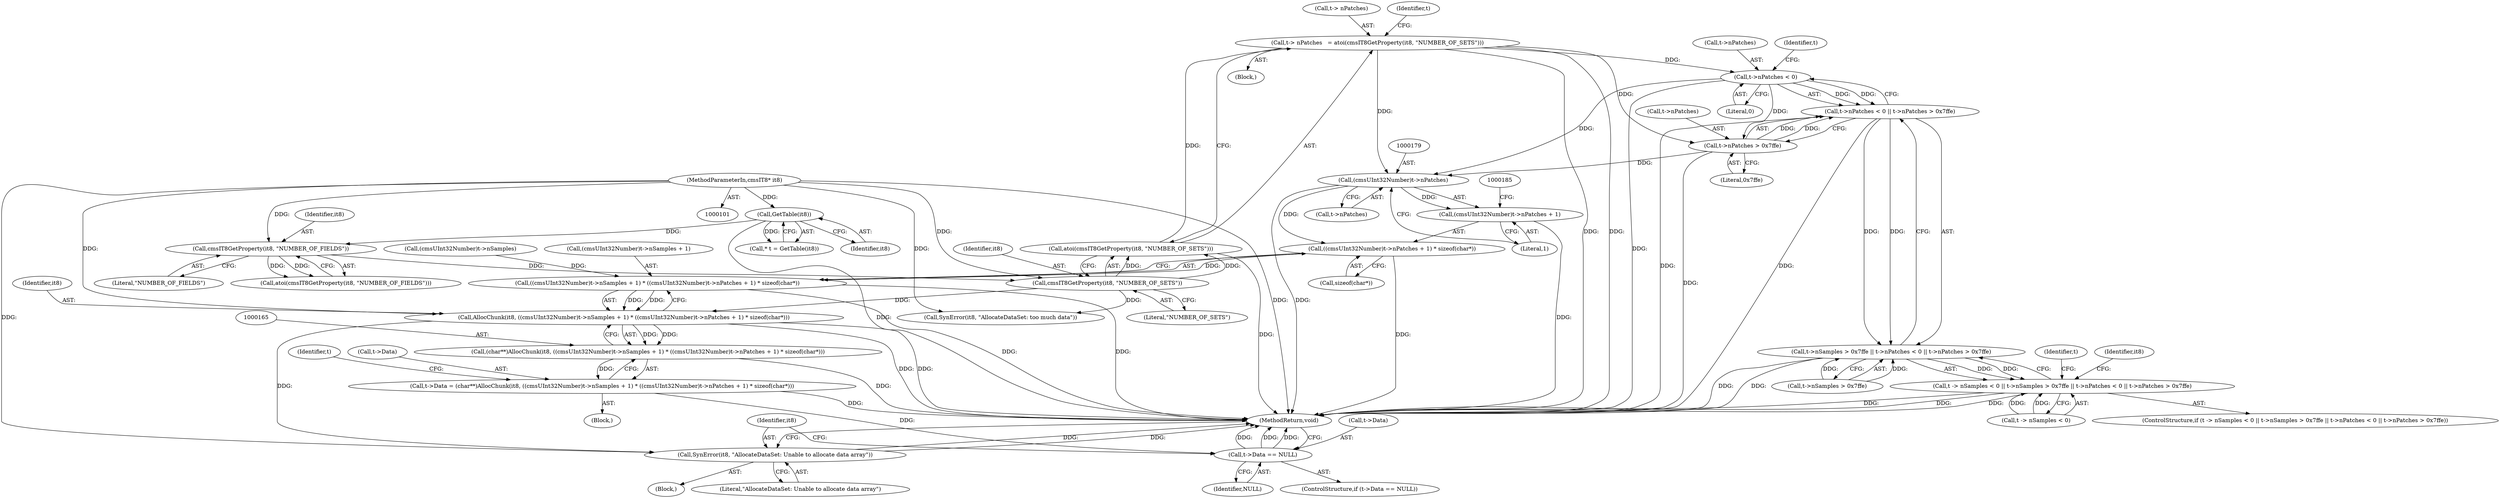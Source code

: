 digraph "0_Little-CMS_768f70ca405cd3159d990e962d54456773bb8cf8@pointer" {
"1000144" [label="(Call,t->nPatches < 0)"];
"1000122" [label="(Call,t-> nPatches   = atoi(cmsIT8GetProperty(it8, \"NUMBER_OF_SETS\")))"];
"1000126" [label="(Call,atoi(cmsIT8GetProperty(it8, \"NUMBER_OF_SETS\")))"];
"1000127" [label="(Call,cmsIT8GetProperty(it8, \"NUMBER_OF_SETS\"))"];
"1000119" [label="(Call,cmsIT8GetProperty(it8, \"NUMBER_OF_FIELDS\"))"];
"1000107" [label="(Call,GetTable(it8))"];
"1000102" [label="(MethodParameterIn,cmsIT8* it8)"];
"1000143" [label="(Call,t->nPatches < 0 || t->nPatches > 0x7ffe)"];
"1000137" [label="(Call,t->nSamples > 0x7ffe || t->nPatches < 0 || t->nPatches > 0x7ffe)"];
"1000131" [label="(Call,t -> nSamples < 0 || t->nSamples > 0x7ffe || t->nPatches < 0 || t->nPatches > 0x7ffe)"];
"1000149" [label="(Call,t->nPatches > 0x7ffe)"];
"1000178" [label="(Call,(cmsUInt32Number)t->nPatches)"];
"1000176" [label="(Call,((cmsUInt32Number)t->nPatches + 1) * sizeof(char*))"];
"1000168" [label="(Call,((cmsUInt32Number)t->nSamples + 1) * ((cmsUInt32Number)t->nPatches + 1) * sizeof(char*))"];
"1000166" [label="(Call,AllocChunk(it8, ((cmsUInt32Number)t->nSamples + 1) * ((cmsUInt32Number)t->nPatches + 1) * sizeof(char*)))"];
"1000164" [label="(Call,(char**)AllocChunk(it8, ((cmsUInt32Number)t->nSamples + 1) * ((cmsUInt32Number)t->nPatches + 1) * sizeof(char*)))"];
"1000160" [label="(Call,t->Data = (char**)AllocChunk(it8, ((cmsUInt32Number)t->nSamples + 1) * ((cmsUInt32Number)t->nPatches + 1) * sizeof(char*)))"];
"1000187" [label="(Call,t->Data == NULL)"];
"1000193" [label="(Call,SynError(it8, \"AllocateDataSet: Unable to allocate data array\"))"];
"1000177" [label="(Call,(cmsUInt32Number)t->nPatches + 1)"];
"1000108" [label="(Identifier,it8)"];
"1000130" [label="(ControlStructure,if (t -> nSamples < 0 || t->nSamples > 0x7ffe || t->nPatches < 0 || t->nPatches > 0x7ffe))"];
"1000189" [label="(Identifier,t)"];
"1000184" [label="(Call,sizeof(char*))"];
"1000102" [label="(MethodParameterIn,cmsIT8* it8)"];
"1000138" [label="(Call,t->nSamples > 0x7ffe)"];
"1000145" [label="(Call,t->nPatches)"];
"1000170" [label="(Call,(cmsUInt32Number)t->nSamples)"];
"1000151" [label="(Identifier,t)"];
"1000167" [label="(Identifier,it8)"];
"1000120" [label="(Identifier,it8)"];
"1000144" [label="(Call,t->nPatches < 0)"];
"1000180" [label="(Call,t->nPatches)"];
"1000196" [label="(MethodReturn,void)"];
"1000166" [label="(Call,AllocChunk(it8, ((cmsUInt32Number)t->nSamples + 1) * ((cmsUInt32Number)t->nPatches + 1) * sizeof(char*)))"];
"1000127" [label="(Call,cmsIT8GetProperty(it8, \"NUMBER_OF_SETS\"))"];
"1000194" [label="(Identifier,it8)"];
"1000119" [label="(Call,cmsIT8GetProperty(it8, \"NUMBER_OF_FIELDS\"))"];
"1000178" [label="(Call,(cmsUInt32Number)t->nPatches)"];
"1000118" [label="(Call,atoi(cmsIT8GetProperty(it8, \"NUMBER_OF_FIELDS\")))"];
"1000193" [label="(Call,SynError(it8, \"AllocateDataSet: Unable to allocate data array\"))"];
"1000191" [label="(Identifier,NULL)"];
"1000129" [label="(Literal,\"NUMBER_OF_SETS\")"];
"1000123" [label="(Call,t-> nPatches)"];
"1000186" [label="(ControlStructure,if (t->Data == NULL))"];
"1000137" [label="(Call,t->nSamples > 0x7ffe || t->nPatches < 0 || t->nPatches > 0x7ffe)"];
"1000156" [label="(Identifier,it8)"];
"1000176" [label="(Call,((cmsUInt32Number)t->nPatches + 1) * sizeof(char*))"];
"1000131" [label="(Call,t -> nSamples < 0 || t->nSamples > 0x7ffe || t->nPatches < 0 || t->nPatches > 0x7ffe)"];
"1000150" [label="(Call,t->nPatches)"];
"1000168" [label="(Call,((cmsUInt32Number)t->nSamples + 1) * ((cmsUInt32Number)t->nPatches + 1) * sizeof(char*))"];
"1000187" [label="(Call,t->Data == NULL)"];
"1000159" [label="(Block,)"];
"1000128" [label="(Identifier,it8)"];
"1000149" [label="(Call,t->nPatches > 0x7ffe)"];
"1000161" [label="(Call,t->Data)"];
"1000183" [label="(Literal,1)"];
"1000192" [label="(Block,)"];
"1000195" [label="(Literal,\"AllocateDataSet: Unable to allocate data array\")"];
"1000107" [label="(Call,GetTable(it8))"];
"1000134" [label="(Identifier,t)"];
"1000177" [label="(Call,(cmsUInt32Number)t->nPatches + 1)"];
"1000148" [label="(Literal,0)"];
"1000155" [label="(Call,SynError(it8, \"AllocateDataSet: too much data\"))"];
"1000122" [label="(Call,t-> nPatches   = atoi(cmsIT8GetProperty(it8, \"NUMBER_OF_SETS\")))"];
"1000103" [label="(Block,)"];
"1000143" [label="(Call,t->nPatches < 0 || t->nPatches > 0x7ffe)"];
"1000162" [label="(Identifier,t)"];
"1000169" [label="(Call,(cmsUInt32Number)t->nSamples + 1)"];
"1000164" [label="(Call,(char**)AllocChunk(it8, ((cmsUInt32Number)t->nSamples + 1) * ((cmsUInt32Number)t->nPatches + 1) * sizeof(char*)))"];
"1000160" [label="(Call,t->Data = (char**)AllocChunk(it8, ((cmsUInt32Number)t->nSamples + 1) * ((cmsUInt32Number)t->nPatches + 1) * sizeof(char*)))"];
"1000126" [label="(Call,atoi(cmsIT8GetProperty(it8, \"NUMBER_OF_SETS\")))"];
"1000132" [label="(Call,t -> nSamples < 0)"];
"1000153" [label="(Literal,0x7ffe)"];
"1000105" [label="(Call,* t = GetTable(it8))"];
"1000121" [label="(Literal,\"NUMBER_OF_FIELDS\")"];
"1000188" [label="(Call,t->Data)"];
"1000144" -> "1000143"  [label="AST: "];
"1000144" -> "1000148"  [label="CFG: "];
"1000145" -> "1000144"  [label="AST: "];
"1000148" -> "1000144"  [label="AST: "];
"1000151" -> "1000144"  [label="CFG: "];
"1000143" -> "1000144"  [label="CFG: "];
"1000144" -> "1000196"  [label="DDG: "];
"1000144" -> "1000143"  [label="DDG: "];
"1000144" -> "1000143"  [label="DDG: "];
"1000122" -> "1000144"  [label="DDG: "];
"1000144" -> "1000149"  [label="DDG: "];
"1000144" -> "1000178"  [label="DDG: "];
"1000122" -> "1000103"  [label="AST: "];
"1000122" -> "1000126"  [label="CFG: "];
"1000123" -> "1000122"  [label="AST: "];
"1000126" -> "1000122"  [label="AST: "];
"1000134" -> "1000122"  [label="CFG: "];
"1000122" -> "1000196"  [label="DDG: "];
"1000122" -> "1000196"  [label="DDG: "];
"1000126" -> "1000122"  [label="DDG: "];
"1000122" -> "1000149"  [label="DDG: "];
"1000122" -> "1000178"  [label="DDG: "];
"1000126" -> "1000127"  [label="CFG: "];
"1000127" -> "1000126"  [label="AST: "];
"1000126" -> "1000196"  [label="DDG: "];
"1000127" -> "1000126"  [label="DDG: "];
"1000127" -> "1000126"  [label="DDG: "];
"1000127" -> "1000129"  [label="CFG: "];
"1000128" -> "1000127"  [label="AST: "];
"1000129" -> "1000127"  [label="AST: "];
"1000119" -> "1000127"  [label="DDG: "];
"1000102" -> "1000127"  [label="DDG: "];
"1000127" -> "1000155"  [label="DDG: "];
"1000127" -> "1000166"  [label="DDG: "];
"1000119" -> "1000118"  [label="AST: "];
"1000119" -> "1000121"  [label="CFG: "];
"1000120" -> "1000119"  [label="AST: "];
"1000121" -> "1000119"  [label="AST: "];
"1000118" -> "1000119"  [label="CFG: "];
"1000119" -> "1000118"  [label="DDG: "];
"1000119" -> "1000118"  [label="DDG: "];
"1000107" -> "1000119"  [label="DDG: "];
"1000102" -> "1000119"  [label="DDG: "];
"1000107" -> "1000105"  [label="AST: "];
"1000107" -> "1000108"  [label="CFG: "];
"1000108" -> "1000107"  [label="AST: "];
"1000105" -> "1000107"  [label="CFG: "];
"1000107" -> "1000196"  [label="DDG: "];
"1000107" -> "1000105"  [label="DDG: "];
"1000102" -> "1000107"  [label="DDG: "];
"1000102" -> "1000101"  [label="AST: "];
"1000102" -> "1000196"  [label="DDG: "];
"1000102" -> "1000155"  [label="DDG: "];
"1000102" -> "1000166"  [label="DDG: "];
"1000102" -> "1000193"  [label="DDG: "];
"1000143" -> "1000137"  [label="AST: "];
"1000143" -> "1000149"  [label="CFG: "];
"1000149" -> "1000143"  [label="AST: "];
"1000137" -> "1000143"  [label="CFG: "];
"1000143" -> "1000196"  [label="DDG: "];
"1000143" -> "1000196"  [label="DDG: "];
"1000143" -> "1000137"  [label="DDG: "];
"1000143" -> "1000137"  [label="DDG: "];
"1000149" -> "1000143"  [label="DDG: "];
"1000149" -> "1000143"  [label="DDG: "];
"1000137" -> "1000131"  [label="AST: "];
"1000137" -> "1000138"  [label="CFG: "];
"1000138" -> "1000137"  [label="AST: "];
"1000131" -> "1000137"  [label="CFG: "];
"1000137" -> "1000196"  [label="DDG: "];
"1000137" -> "1000196"  [label="DDG: "];
"1000137" -> "1000131"  [label="DDG: "];
"1000137" -> "1000131"  [label="DDG: "];
"1000138" -> "1000137"  [label="DDG: "];
"1000138" -> "1000137"  [label="DDG: "];
"1000131" -> "1000130"  [label="AST: "];
"1000131" -> "1000132"  [label="CFG: "];
"1000132" -> "1000131"  [label="AST: "];
"1000156" -> "1000131"  [label="CFG: "];
"1000162" -> "1000131"  [label="CFG: "];
"1000131" -> "1000196"  [label="DDG: "];
"1000131" -> "1000196"  [label="DDG: "];
"1000131" -> "1000196"  [label="DDG: "];
"1000132" -> "1000131"  [label="DDG: "];
"1000132" -> "1000131"  [label="DDG: "];
"1000149" -> "1000153"  [label="CFG: "];
"1000150" -> "1000149"  [label="AST: "];
"1000153" -> "1000149"  [label="AST: "];
"1000149" -> "1000196"  [label="DDG: "];
"1000149" -> "1000178"  [label="DDG: "];
"1000178" -> "1000177"  [label="AST: "];
"1000178" -> "1000180"  [label="CFG: "];
"1000179" -> "1000178"  [label="AST: "];
"1000180" -> "1000178"  [label="AST: "];
"1000183" -> "1000178"  [label="CFG: "];
"1000178" -> "1000196"  [label="DDG: "];
"1000178" -> "1000176"  [label="DDG: "];
"1000178" -> "1000177"  [label="DDG: "];
"1000176" -> "1000168"  [label="AST: "];
"1000176" -> "1000184"  [label="CFG: "];
"1000177" -> "1000176"  [label="AST: "];
"1000184" -> "1000176"  [label="AST: "];
"1000168" -> "1000176"  [label="CFG: "];
"1000176" -> "1000196"  [label="DDG: "];
"1000176" -> "1000168"  [label="DDG: "];
"1000168" -> "1000166"  [label="AST: "];
"1000169" -> "1000168"  [label="AST: "];
"1000166" -> "1000168"  [label="CFG: "];
"1000168" -> "1000196"  [label="DDG: "];
"1000168" -> "1000196"  [label="DDG: "];
"1000168" -> "1000166"  [label="DDG: "];
"1000168" -> "1000166"  [label="DDG: "];
"1000170" -> "1000168"  [label="DDG: "];
"1000166" -> "1000164"  [label="AST: "];
"1000167" -> "1000166"  [label="AST: "];
"1000164" -> "1000166"  [label="CFG: "];
"1000166" -> "1000196"  [label="DDG: "];
"1000166" -> "1000196"  [label="DDG: "];
"1000166" -> "1000164"  [label="DDG: "];
"1000166" -> "1000164"  [label="DDG: "];
"1000166" -> "1000193"  [label="DDG: "];
"1000164" -> "1000160"  [label="AST: "];
"1000165" -> "1000164"  [label="AST: "];
"1000160" -> "1000164"  [label="CFG: "];
"1000164" -> "1000196"  [label="DDG: "];
"1000164" -> "1000160"  [label="DDG: "];
"1000160" -> "1000159"  [label="AST: "];
"1000161" -> "1000160"  [label="AST: "];
"1000189" -> "1000160"  [label="CFG: "];
"1000160" -> "1000196"  [label="DDG: "];
"1000160" -> "1000187"  [label="DDG: "];
"1000187" -> "1000186"  [label="AST: "];
"1000187" -> "1000191"  [label="CFG: "];
"1000188" -> "1000187"  [label="AST: "];
"1000191" -> "1000187"  [label="AST: "];
"1000194" -> "1000187"  [label="CFG: "];
"1000196" -> "1000187"  [label="CFG: "];
"1000187" -> "1000196"  [label="DDG: "];
"1000187" -> "1000196"  [label="DDG: "];
"1000187" -> "1000196"  [label="DDG: "];
"1000193" -> "1000192"  [label="AST: "];
"1000193" -> "1000195"  [label="CFG: "];
"1000194" -> "1000193"  [label="AST: "];
"1000195" -> "1000193"  [label="AST: "];
"1000196" -> "1000193"  [label="CFG: "];
"1000193" -> "1000196"  [label="DDG: "];
"1000193" -> "1000196"  [label="DDG: "];
"1000177" -> "1000183"  [label="CFG: "];
"1000183" -> "1000177"  [label="AST: "];
"1000185" -> "1000177"  [label="CFG: "];
"1000177" -> "1000196"  [label="DDG: "];
}
